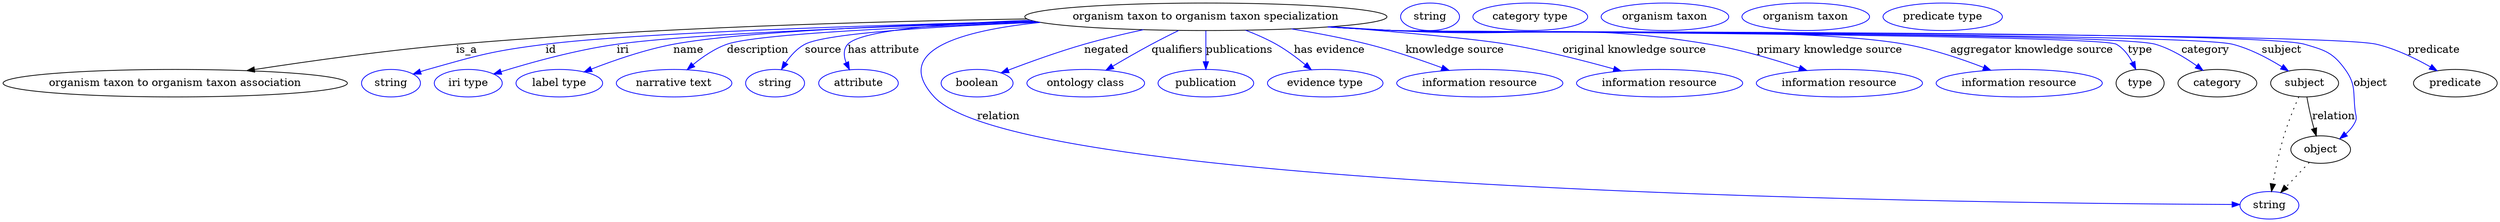 digraph {
	graph [bb="0,0,3256.5,283"];
	node [label="\N"];
	"organism taxon to organism taxon specialization"	[height=0.5,
		label="organism taxon to organism taxon specialization",
		pos="1568.9,265",
		width=6.5716];
	"organism taxon to organism taxon association"	[height=0.5,
		pos="224.88,178",
		width=6.2467];
	"organism taxon to organism taxon specialization" -> "organism taxon to organism taxon association"	[label=is_a,
		lp="604.88,221.5",
		pos="e,318.24,194.38 1334.8,262.19 1136.4,259.08 844.58,250.81 590.88,229 501.93,221.35 401.5,207.24 328.37,195.95"];
	id	[color=blue,
		height=0.5,
		label=string,
		pos="505.88,178",
		width=1.0652];
	"organism taxon to organism taxon specialization" -> id	[color=blue,
		label=id,
		lp="714.88,221.5",
		pos="e,534.88,189.95 1344.8,259.22 1131.6,253.89 826.29,243.98 707.88,229 638.44,220.21 621.23,215.06 553.88,196 550.78,195.12 547.58,\
194.15 544.38,193.12",
		style=solid];
	iri	[color=blue,
		height=0.5,
		label="iri type",
		pos="606.88,178",
		width=1.2277];
	"organism taxon to organism taxon specialization" -> iri	[color=blue,
		label=iri,
		lp="808.88,221.5",
		pos="e,640.06,190.04 1348.3,258.46 1159.5,252.89 902.6,243.1 800.88,229 748.07,221.68 688.94,205.2 650,193.15",
		style=solid];
	name	[color=blue,
		height=0.5,
		label="label type",
		pos="725.88,178",
		width=1.5707];
	"organism taxon to organism taxon specialization" -> name	[color=blue,
		label=name,
		lp="894.88,221.5",
		pos="e,758.33,192.77 1344.2,259.29 1176.4,254.52 961.71,245.44 874.88,229 837.79,221.98 797.27,207.94 767.86,196.52",
		style=solid];
	description	[color=blue,
		height=0.5,
		label="narrative text",
		pos="875.88,178",
		width=2.0943];
	"organism taxon to organism taxon specialization" -> description	[color=blue,
		label=description,
		lp="985.38,221.5",
		pos="e,892.97,195.73 1351.7,257.82 1187.1,252.12 982.87,242.5 944.88,229 928.8,223.28 913.2,212.56 900.91,202.51",
		style=solid];
	source	[color=blue,
		height=0.5,
		label=string,
		pos="1007.9,178",
		width=1.0652];
	"organism taxon to organism taxon specialization" -> source	[color=blue,
		label=source,
		lp="1069.9,221.5",
		pos="e,1015.9,196.04 1351.3,257.86 1220.1,252.69 1073.2,243.72 1045.9,229 1035.7,223.52 1027.4,213.99 1021.2,204.71",
		style=solid];
	"has attribute"	[color=blue,
		height=0.5,
		label=attribute,
		pos="1115.9,178",
		width=1.4443];
	"organism taxon to organism taxon specialization" -> "has attribute"	[color=blue,
		label="has attribute",
		lp="1148.9,221.5",
		pos="e,1104,195.74 1339.8,260.48 1230.2,256.35 1119.1,247.57 1101.9,229 1095.8,222.47 1096.5,213.53 1099.7,205.02",
		style=solid];
	relation	[color=blue,
		height=0.5,
		label=string,
		pos="2958.9,18",
		width=1.0652];
	"organism taxon to organism taxon specialization" -> relation	[color=blue,
		label=relation,
		lp="1298.9,134.5",
		pos="e,2920.5,19.065 1353.5,257.55 1249.7,246.82 1158.7,220.91 1214.9,160 1333,31.928 2640.2,20.165 2910.3,19.103",
		style=solid];
	negated	[color=blue,
		height=0.5,
		label=boolean,
		pos="1270.9,178",
		width=1.2999];
	"organism taxon to organism taxon specialization" -> negated	[color=blue,
		label=negated,
		lp="1438.9,221.5",
		pos="e,1302,191.48 1487.1,248.1 1462.1,242.69 1434.7,236.17 1409.9,229 1376.3,219.31 1339.1,205.77 1311.6,195.22",
		style=solid];
	qualifiers	[color=blue,
		height=0.5,
		label="ontology class",
		pos="1411.9,178",
		width=2.1304];
	"organism taxon to organism taxon specialization" -> qualifiers	[color=blue,
		label=qualifiers,
		lp="1531.4,221.5",
		pos="e,1438.3,195.02 1533.2,247.03 1521.9,241.45 1509.3,235.11 1497.9,229 1481,219.92 1462.5,209.3 1447.1,200.19",
		style=solid];
	publications	[color=blue,
		height=0.5,
		label=publication,
		pos="1568.9,178",
		width=1.7332];
	"organism taxon to organism taxon specialization" -> publications	[color=blue,
		label=publications,
		lp="1612.9,221.5",
		pos="e,1568.9,196.18 1568.9,246.8 1568.9,235.16 1568.9,219.55 1568.9,206.24",
		style=solid];
	"has evidence"	[color=blue,
		height=0.5,
		label="evidence type",
		pos="1724.9,178",
		width=2.0943];
	"organism taxon to organism taxon specialization" -> "has evidence"	[color=blue,
		label="has evidence",
		lp="1730.4,221.5",
		pos="e,1706.6,195.69 1620.7,247.38 1634.2,242.24 1648.4,236.05 1660.9,229 1674.2,221.48 1687.8,211.34 1698.9,202.15",
		style=solid];
	"knowledge source"	[color=blue,
		height=0.5,
		label="information resource",
		pos="1926.9,178",
		width=3.015];
	"organism taxon to organism taxon specialization" -> "knowledge source"	[color=blue,
		label="knowledge source",
		lp="1894.4,221.5",
		pos="e,1886.8,194.73 1680.7,249.1 1713.3,243.81 1748.7,237.11 1780.9,229 1813.5,220.77 1849.3,208.57 1877.3,198.28",
		style=solid];
	"original knowledge source"	[color=blue,
		height=0.5,
		label="information resource",
		pos="2161.9,178",
		width=3.015];
	"organism taxon to organism taxon specialization" -> "original knowledge source"	[color=blue,
		label="original knowledge source",
		lp="2128.9,221.5",
		pos="e,2111.6,193.96 1733.1,252.01 1820.9,245.09 1919.5,236.33 1962.9,229 2010.2,221.01 2062.7,207.6 2102,196.68",
		style=solid];
	"primary knowledge source"	[color=blue,
		height=0.5,
		label="information resource",
		pos="2396.9,178",
		width=3.015];
	"organism taxon to organism taxon specialization" -> "primary knowledge source"	[color=blue,
		label="primary knowledge source",
		lp="2383.9,221.5",
		pos="e,2354.2,194.68 1733.6,252.04 1760.7,250.23 1788.6,248.48 1814.9,247 1997.9,236.68 2046.1,259.08 2226.9,229 2267.2,222.29 2311.5,\
209.08 2344.7,197.92",
		style=solid];
	"aggregator knowledge source"	[color=blue,
		height=0.5,
		label="information resource",
		pos="2631.9,178",
		width=3.015];
	"organism taxon to organism taxon specialization" -> "aggregator knowledge source"	[color=blue,
		label="aggregator knowledge source",
		lp="2648.4,221.5",
		pos="e,2594.4,195.03 1730.6,251.85 1758.7,250.02 1787.6,248.31 1814.9,247 1963.2,239.88 2336.7,254.91 2482.9,229 2518,222.78 2556.1,209.87 \
2585,198.73",
		style=solid];
	type	[height=0.5,
		pos="2789.9,178",
		width=0.86659];
	"organism taxon to organism taxon specialization" -> type	[color=blue,
		label=type,
		lp="2789.9,221.5",
		pos="e,2784.2,196.14 1729.3,251.76 1757.8,249.91 1787.2,248.22 1814.9,247 1841.1,245.85 2736.1,241.97 2758.9,229 2768.1,223.75 2774.9,\
214.53 2779.8,205.42",
		style=solid];
	category	[height=0.5,
		pos="2890.9,178",
		width=1.4263];
	"organism taxon to organism taxon specialization" -> category	[color=blue,
		label=category,
		lp="2875.4,221.5",
		pos="e,2872,194.75 1729.3,251.73 1757.8,249.89 1787.2,248.21 1814.9,247 1870.1,244.59 2756.8,244.57 2809.9,229 2829.4,223.28 2848.8,211.53 \
2863.8,200.86",
		style=solid];
	subject	[height=0.5,
		pos="3004.9,178",
		width=1.2277];
	"organism taxon to organism taxon specialization" -> subject	[color=blue,
		label=subject,
		lp="2974.9,221.5",
		pos="e,2983.7,194.05 1728.9,251.72 1757.5,249.87 1787.1,248.19 1814.9,247 1875.7,244.4 2851.9,244.22 2910.9,229 2933.7,223.1 2957.2,210.64 \
2975,199.63",
		style=solid];
	object	[height=0.5,
		pos="3025.9,91",
		width=1.0832];
	"organism taxon to organism taxon specialization" -> object	[color=blue,
		label=object,
		lp="3090.9,178",
		pos="e,3050.8,105.25 1728.6,251.71 1757.3,249.85 1787,248.17 1814.9,247 1880.9,244.22 2941.4,247.65 3004.9,229 3031.5,221.17 3041.6,218.5 \
3057.9,196 3072.3,175.98 3068,166.51 3070.9,142 3071.7,135.38 3073.8,132.99 3070.9,127 3068,121.17 3063.7,116.02 3058.8,111.6",
		style=solid];
	predicate	[height=0.5,
		pos="3201.9,178",
		width=1.5165];
	"organism taxon to organism taxon specialization" -> predicate	[color=blue,
		label=predicate,
		lp="3173.9,221.5",
		pos="e,3178,194.32 1728.6,251.68 1757.3,249.83 1787,248.16 1814.9,247 1886.2,244.04 3029.5,245.47 3098.9,229 3123.8,223.1 3149.6,210.5 \
3169.2,199.43",
		style=solid];
	association_type	[color=blue,
		height=0.5,
		label=string,
		pos="1861.9,265",
		width=1.0652];
	association_category	[color=blue,
		height=0.5,
		label="category type",
		pos="1992.9,265",
		width=2.0762];
	subject -> relation	[pos="e,2961.6,36.136 2997.3,160.24 2991.4,146.64 2983.3,126.88 2977.9,109 2971.6,88.265 2966.7,64.241 2963.4,46.231",
		style=dotted];
	subject -> object	[label=relation,
		lp="3042.9,134.5",
		pos="e,3020.1,108.98 3007.9,159.77 3009.6,150.09 3012.1,137.8 3014.9,127 3015.6,124.32 3016.3,121.53 3017.1,118.76"];
	"organism taxon to organism taxon specialization_subject"	[color=blue,
		height=0.5,
		label="organism taxon",
		pos="2168.9,265",
		width=2.3109];
	object -> relation	[pos="e,2973.7,34.713 3011,74.243 3002.1,64.775 2990.5,52.56 2980.6,42.024",
		style=dotted];
	"organism taxon to organism taxon specialization_object"	[color=blue,
		height=0.5,
		label="organism taxon",
		pos="2352.9,265",
		width=2.3109];
	"organism taxon to organism taxon specialization_predicate"	[color=blue,
		height=0.5,
		label="predicate type",
		pos="2531.9,265",
		width=2.1665];
}

